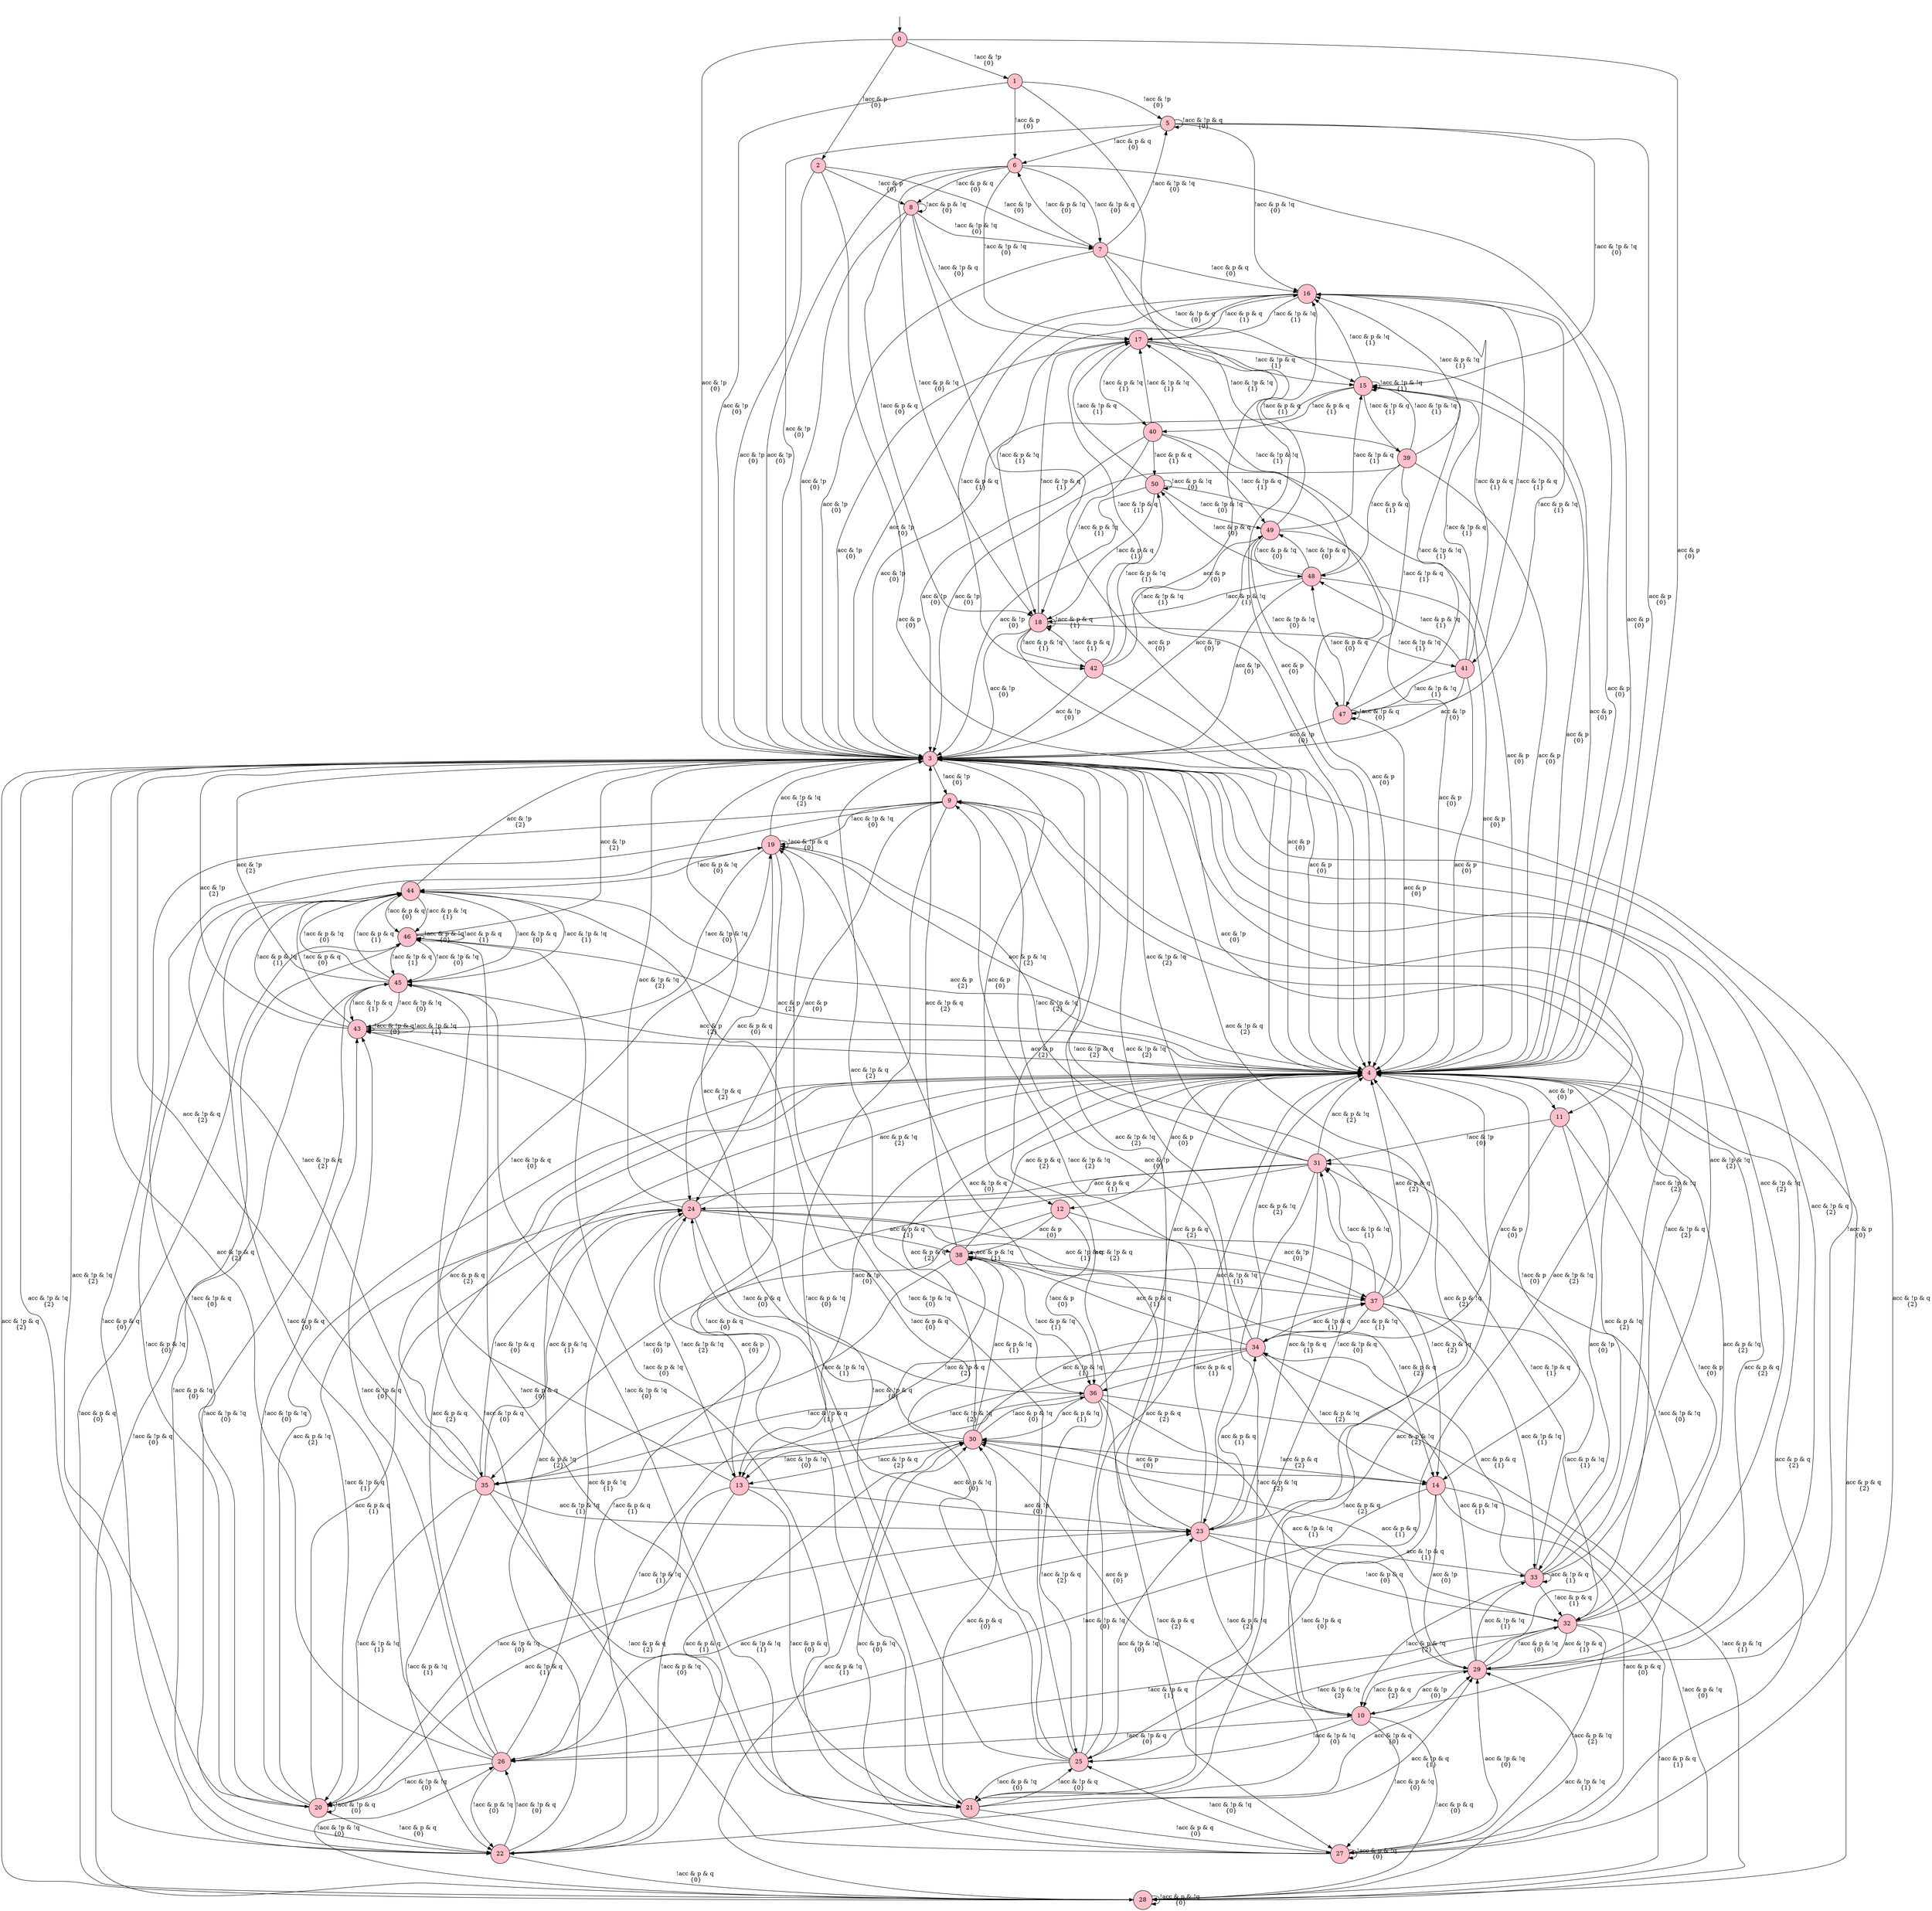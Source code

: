 digraph G {
    start [shape="none", label=""];
    start -> 0;
    0 [shape="circle", peripheries=1, style="filled", fillcolor="pink"];
    1 [shape="circle", peripheries=1, style="filled", fillcolor="pink"];
    2 [shape="circle", peripheries=1, style="filled", fillcolor="pink"];
    3 [shape="circle", peripheries=1, style="filled", fillcolor="pink"];
    4 [shape="circle", peripheries=1, style="filled", fillcolor="pink"];
    5 [shape="circle", peripheries=1, style="filled", fillcolor="pink"];
    6 [shape="circle", peripheries=1, style="filled", fillcolor="pink"];
    7 [shape="circle", peripheries=1, style="filled", fillcolor="pink"];
    8 [shape="circle", peripheries=1, style="filled", fillcolor="pink"];
    9 [shape="circle", peripheries=1, style="filled", fillcolor="pink"];
    10 [shape="circle", peripheries=1, style="filled", fillcolor="pink"];
    11 [shape="circle", peripheries=1, style="filled", fillcolor="pink"];
    12 [shape="circle", peripheries=1, style="filled", fillcolor="pink"];
    13 [shape="circle", peripheries=1, style="filled", fillcolor="pink"];
    14 [shape="circle", peripheries=1, style="filled", fillcolor="pink"];
    15 [shape="circle", peripheries=1, style="filled", fillcolor="pink"];
    16 [shape="circle", peripheries=1, style="filled", fillcolor="pink"];
    17 [shape="circle", peripheries=1, style="filled", fillcolor="pink"];
    18 [shape="circle", peripheries=1, style="filled", fillcolor="pink"];
    19 [shape="circle", peripheries=1, style="filled", fillcolor="pink"];
    20 [shape="circle", peripheries=1, style="filled", fillcolor="pink"];
    21 [shape="circle", peripheries=1, style="filled", fillcolor="pink"];
    22 [shape="circle", peripheries=1, style="filled", fillcolor="pink"];
    23 [shape="circle", peripheries=1, style="filled", fillcolor="pink"];
    24 [shape="circle", peripheries=1, style="filled", fillcolor="pink"];
    25 [shape="circle", peripheries=1, style="filled", fillcolor="pink"];
    26 [shape="circle", peripheries=1, style="filled", fillcolor="pink"];
    27 [shape="circle", peripheries=1, style="filled", fillcolor="pink"];
    28 [shape="circle", peripheries=1, style="filled", fillcolor="pink"];
    29 [shape="circle", peripheries=1, style="filled", fillcolor="pink"];
    30 [shape="circle", peripheries=1, style="filled", fillcolor="pink"];
    31 [shape="circle", peripheries=1, style="filled", fillcolor="pink"];
    32 [shape="circle", peripheries=1, style="filled", fillcolor="pink"];
    33 [shape="circle", peripheries=1, style="filled", fillcolor="pink"];
    34 [shape="circle", peripheries=1, style="filled", fillcolor="pink"];
    35 [shape="circle", peripheries=1, style="filled", fillcolor="pink"];
    36 [shape="circle", peripheries=1, style="filled", fillcolor="pink"];
    37 [shape="circle", peripheries=1, style="filled", fillcolor="pink"];
    38 [shape="circle", peripheries=1, style="filled", fillcolor="pink"];
    39 [shape="circle", peripheries=1, style="filled", fillcolor="pink"];
    40 [shape="circle", peripheries=1, style="filled", fillcolor="pink"];
    41 [shape="circle", peripheries=1, style="filled", fillcolor="pink"];
    42 [shape="circle", peripheries=1, style="filled", fillcolor="pink"];
    43 [shape="circle", peripheries=1, style="filled", fillcolor="pink"];
    44 [shape="circle", peripheries=1, style="filled", fillcolor="pink"];
    45 [shape="circle", peripheries=1, style="filled", fillcolor="pink"];
    46 [shape="circle", peripheries=1, style="filled", fillcolor="pink"];
    47 [shape="circle", peripheries=1, style="filled", fillcolor="pink"];
    48 [shape="circle", peripheries=1, style="filled", fillcolor="pink"];
    49 [shape="circle", peripheries=1, style="filled", fillcolor="pink"];
    50 [shape="circle", peripheries=1, style="filled", fillcolor="pink"];
    0 -> 1 [label="!acc & !p\n {0}"];
    0 -> 2 [label="!acc & p\n {0}"];
    0 -> 3 [label="acc & !p\n {0}"];
    0 -> 4 [label="acc & p\n {0}"];
    1 -> 3 [label="acc & !p\n {0}"];
    1 -> 4 [label="acc & p\n {0}"];
    1 -> 5 [label="!acc & !p\n {0}"];
    1 -> 6 [label="!acc & p\n {0}"];
    2 -> 3 [label="acc & !p\n {0}"];
    2 -> 4 [label="acc & p\n {0}"];
    2 -> 7 [label="!acc & !p\n {0}"];
    2 -> 8 [label="!acc & p\n {0}"];
    3 -> 9 [label="!acc & !p\n {0}"];
    3 -> 10 [label="!acc & p\n {0}"];
    3 -> 11 [label="acc & !p\n {0}"];
    3 -> 12 [label="acc & p\n {0}"];
    4 -> 11 [label="acc & !p\n {0}"];
    4 -> 12 [label="acc & p\n {0}"];
    4 -> 13 [label="!acc & !p\n {0}"];
    4 -> 14 [label="!acc & p\n {0}"];
    5 -> 3 [label="acc & !p\n {0}"];
    5 -> 4 [label="acc & p\n {0}"];
    5 -> 5 [label="!acc & !p & q\n {0}"];
    5 -> 6 [label="!acc & p & q\n {0}"];
    5 -> 15 [label="!acc & !p & !q\n {0}"];
    5 -> 16 [label="!acc & p & !q\n {0}"];
    6 -> 3 [label="acc & !p\n {0}"];
    6 -> 4 [label="acc & p\n {0}"];
    6 -> 7 [label="!acc & !p & q\n {0}"];
    6 -> 8 [label="!acc & p & q\n {0}"];
    6 -> 17 [label="!acc & !p & !q\n {0}"];
    6 -> 18 [label="!acc & p & !q\n {0}"];
    7 -> 3 [label="acc & !p\n {0}"];
    7 -> 4 [label="acc & p\n {0}"];
    7 -> 5 [label="!acc & !p & !q\n {0}"];
    7 -> 6 [label="!acc & p & !q\n {0}"];
    7 -> 15 [label="!acc & !p & q\n {0}"];
    7 -> 16 [label="!acc & p & q\n {0}"];
    8 -> 3 [label="acc & !p\n {0}"];
    8 -> 4 [label="acc & p\n {0}"];
    8 -> 7 [label="!acc & !p & !q\n {0}"];
    8 -> 8 [label="!acc & p & !q\n {0}"];
    8 -> 17 [label="!acc & !p & q\n {0}"];
    8 -> 18 [label="!acc & p & q\n {0}"];
    9 -> 19 [label="!acc & !p & !q\n {0}"];
    9 -> 20 [label="!acc & !p & q\n {0}"];
    9 -> 21 [label="!acc & p & !q\n {0}"];
    9 -> 22 [label="!acc & p & q\n {0}"];
    9 -> 23 [label="acc & !p\n {0}"];
    9 -> 24 [label="acc & p\n {0}"];
    10 -> 25 [label="!acc & !p & !q\n {0}"];
    10 -> 26 [label="!acc & !p & q\n {0}"];
    10 -> 27 [label="!acc & p & !q\n {0}"];
    10 -> 28 [label="!acc & p & q\n {0}"];
    10 -> 29 [label="acc & !p\n {0}"];
    10 -> 30 [label="acc & p\n {0}"];
    11 -> 31 [label="!acc & !p\n {0}"];
    11 -> 32 [label="!acc & p\n {0}"];
    11 -> 33 [label="acc & !p\n {0}"];
    11 -> 34 [label="acc & p\n {0}"];
    12 -> 35 [label="!acc & !p\n {0}"];
    12 -> 36 [label="!acc & p\n {0}"];
    12 -> 37 [label="acc & !p\n {0}"];
    12 -> 38 [label="acc & p\n {0}"];
    13 -> 19 [label="!acc & !p & q\n {0}"];
    13 -> 20 [label="!acc & !p & !q\n {0}"];
    13 -> 21 [label="!acc & p & q\n {0}"];
    13 -> 22 [label="!acc & p & !q\n {0}"];
    13 -> 23 [label="acc & !p\n {0}"];
    13 -> 24 [label="acc & p\n {0}"];
    14 -> 25 [label="!acc & !p & q\n {0}"];
    14 -> 26 [label="!acc & !p & !q\n {0}"];
    14 -> 27 [label="!acc & p & q\n {0}"];
    14 -> 28 [label="!acc & p & !q\n {0}"];
    14 -> 29 [label="acc & !p\n {0}"];
    14 -> 30 [label="acc & p\n {0}"];
    15 -> 3 [label="acc & !p\n {0}"];
    15 -> 4 [label="acc & p\n {0}"];
    15 -> 15 [label="!acc & !p & !q\n {1}"];
    15 -> 16 [label="!acc & p & !q\n {1}"];
    15 -> 39 [label="!acc & !p & q\n {1}"];
    15 -> 40 [label="!acc & p & q\n {1}"];
    16 -> 3 [label="acc & !p\n {0}"];
    16 -> 4 [label="acc & p\n {0}"];
    16 -> 17 [label="!acc & !p & !q\n {1}"];
    16 -> 18 [label="!acc & p & !q\n {1}"];
    16 -> 41 [label="!acc & !p & q\n {1}"];
    16 -> 42 [label="!acc & p & q\n {1}"];
    17 -> 3 [label="acc & !p\n {0}"];
    17 -> 4 [label="acc & p\n {0}"];
    17 -> 15 [label="!acc & !p & q\n {1}"];
    17 -> 16 [label="!acc & p & q\n {1}"];
    17 -> 39 [label="!acc & !p & !q\n {1}"];
    17 -> 40 [label="!acc & p & !q\n {1}"];
    18 -> 3 [label="acc & !p\n {0}"];
    18 -> 4 [label="acc & p\n {0}"];
    18 -> 17 [label="!acc & !p & q\n {1}"];
    18 -> 18 [label="!acc & p & q\n {1}"];
    18 -> 41 [label="!acc & !p & !q\n {1}"];
    18 -> 42 [label="!acc & p & !q\n {1}"];
    19 -> 3 [label="acc & !p & !q\n {2}"];
    19 -> 4 [label="acc & p & !q\n {2}"];
    19 -> 19 [label="!acc & !p & q\n {0}"];
    19 -> 21 [label="!acc & p & q\n {0}"];
    19 -> 23 [label="acc & !p & q\n {0}"];
    19 -> 24 [label="acc & p & q\n {0}"];
    19 -> 43 [label="!acc & !p & !q\n {0}"];
    19 -> 44 [label="!acc & p & !q\n {0}"];
    20 -> 3 [label="acc & !p & !q\n {2}"];
    20 -> 4 [label="acc & p & !q\n {2}"];
    20 -> 20 [label="!acc & !p & q\n {0}"];
    20 -> 22 [label="!acc & p & q\n {0}"];
    20 -> 23 [label="acc & !p & q\n {1}"];
    20 -> 24 [label="acc & p & q\n {1}"];
    20 -> 43 [label="!acc & !p & !q\n {0}"];
    20 -> 44 [label="!acc & p & !q\n {0}"];
    21 -> 3 [label="acc & !p & !q\n {2}"];
    21 -> 4 [label="acc & p & !q\n {2}"];
    21 -> 25 [label="!acc & !p & q\n {0}"];
    21 -> 27 [label="!acc & p & q\n {0}"];
    21 -> 29 [label="acc & !p & q\n {0}"];
    21 -> 30 [label="acc & p & q\n {0}"];
    21 -> 45 [label="!acc & !p & !q\n {0}"];
    21 -> 46 [label="!acc & p & !q\n {0}"];
    22 -> 3 [label="acc & !p & !q\n {2}"];
    22 -> 4 [label="acc & p & !q\n {2}"];
    22 -> 26 [label="!acc & !p & q\n {0}"];
    22 -> 28 [label="!acc & p & q\n {0}"];
    22 -> 29 [label="acc & !p & q\n {1}"];
    22 -> 30 [label="acc & p & q\n {1}"];
    22 -> 45 [label="!acc & !p & !q\n {0}"];
    22 -> 46 [label="!acc & p & !q\n {0}"];
    23 -> 3 [label="acc & !p & !q\n {2}"];
    23 -> 4 [label="acc & p & !q\n {2}"];
    23 -> 9 [label="!acc & !p & !q\n {2}"];
    23 -> 10 [label="!acc & p & !q\n {2}"];
    23 -> 31 [label="!acc & !p & q\n {0}"];
    23 -> 32 [label="!acc & p & q\n {0}"];
    23 -> 33 [label="acc & !p & q\n {1}"];
    23 -> 34 [label="acc & p & q\n {1}"];
    24 -> 3 [label="acc & !p & !q\n {2}"];
    24 -> 4 [label="acc & p & !q\n {2}"];
    24 -> 13 [label="!acc & !p & !q\n {2}"];
    24 -> 14 [label="!acc & p & !q\n {2}"];
    24 -> 35 [label="!acc & !p & q\n {0}"];
    24 -> 36 [label="!acc & p & q\n {0}"];
    24 -> 37 [label="acc & !p & q\n {1}"];
    24 -> 38 [label="acc & p & q\n {1}"];
    25 -> 3 [label="acc & !p & q\n {2}"];
    25 -> 4 [label="acc & p & q\n {2}"];
    25 -> 19 [label="!acc & !p & !q\n {0}"];
    25 -> 21 [label="!acc & p & !q\n {0}"];
    25 -> 23 [label="acc & !p & !q\n {0}"];
    25 -> 24 [label="acc & p & !q\n {0}"];
    25 -> 43 [label="!acc & !p & q\n {0}"];
    25 -> 44 [label="!acc & p & q\n {0}"];
    26 -> 3 [label="acc & !p & q\n {2}"];
    26 -> 4 [label="acc & p & q\n {2}"];
    26 -> 20 [label="!acc & !p & !q\n {0}"];
    26 -> 22 [label="!acc & p & !q\n {0}"];
    26 -> 23 [label="acc & !p & !q\n {1}"];
    26 -> 24 [label="acc & p & !q\n {1}"];
    26 -> 43 [label="!acc & !p & q\n {0}"];
    26 -> 44 [label="!acc & p & q\n {0}"];
    27 -> 3 [label="acc & !p & q\n {2}"];
    27 -> 4 [label="acc & p & q\n {2}"];
    27 -> 25 [label="!acc & !p & !q\n {0}"];
    27 -> 27 [label="!acc & p & !q\n {0}"];
    27 -> 29 [label="acc & !p & !q\n {0}"];
    27 -> 30 [label="acc & p & !q\n {0}"];
    27 -> 45 [label="!acc & !p & q\n {0}"];
    27 -> 46 [label="!acc & p & q\n {0}"];
    28 -> 3 [label="acc & !p & q\n {2}"];
    28 -> 4 [label="acc & p & q\n {2}"];
    28 -> 26 [label="!acc & !p & !q\n {0}"];
    28 -> 28 [label="!acc & p & !q\n {0}"];
    28 -> 29 [label="acc & !p & !q\n {1}"];
    28 -> 30 [label="acc & p & !q\n {1}"];
    28 -> 45 [label="!acc & !p & q\n {0}"];
    28 -> 46 [label="!acc & p & q\n {0}"];
    29 -> 3 [label="acc & !p & q\n {2}"];
    29 -> 4 [label="acc & p & q\n {2}"];
    29 -> 9 [label="!acc & !p & q\n {2}"];
    29 -> 10 [label="!acc & p & q\n {2}"];
    29 -> 31 [label="!acc & !p & !q\n {0}"];
    29 -> 32 [label="!acc & p & !q\n {0}"];
    29 -> 33 [label="acc & !p & !q\n {1}"];
    29 -> 34 [label="acc & p & !q\n {1}"];
    30 -> 3 [label="acc & !p & q\n {2}"];
    30 -> 4 [label="acc & p & q\n {2}"];
    30 -> 13 [label="!acc & !p & q\n {2}"];
    30 -> 14 [label="!acc & p & q\n {2}"];
    30 -> 35 [label="!acc & !p & !q\n {0}"];
    30 -> 36 [label="!acc & p & !q\n {0}"];
    30 -> 37 [label="acc & !p & !q\n {1}"];
    30 -> 38 [label="acc & p & !q\n {1}"];
    31 -> 3 [label="acc & !p & !q\n {2}"];
    31 -> 4 [label="acc & p & !q\n {2}"];
    31 -> 19 [label="!acc & !p & !q\n {2}"];
    31 -> 20 [label="!acc & !p & q\n {1}"];
    31 -> 21 [label="!acc & p & !q\n {2}"];
    31 -> 22 [label="!acc & p & q\n {1}"];
    31 -> 23 [label="acc & !p & q\n {1}"];
    31 -> 24 [label="acc & p & q\n {1}"];
    32 -> 3 [label="acc & !p & !q\n {2}"];
    32 -> 4 [label="acc & p & !q\n {2}"];
    32 -> 25 [label="!acc & !p & !q\n {2}"];
    32 -> 26 [label="!acc & !p & q\n {1}"];
    32 -> 27 [label="!acc & p & !q\n {2}"];
    32 -> 28 [label="!acc & p & q\n {1}"];
    32 -> 29 [label="acc & !p & q\n {1}"];
    32 -> 30 [label="acc & p & q\n {1}"];
    33 -> 3 [label="acc & !p & !q\n {2}"];
    33 -> 4 [label="acc & p & !q\n {2}"];
    33 -> 9 [label="!acc & !p & !q\n {2}"];
    33 -> 10 [label="!acc & p & !q\n {2}"];
    33 -> 31 [label="!acc & !p & q\n {1}"];
    33 -> 32 [label="!acc & p & q\n {1}"];
    33 -> 33 [label="acc & !p & q\n {1}"];
    33 -> 34 [label="acc & p & q\n {1}"];
    34 -> 3 [label="acc & !p & !q\n {2}"];
    34 -> 4 [label="acc & p & !q\n {2}"];
    34 -> 13 [label="!acc & !p & !q\n {2}"];
    34 -> 14 [label="!acc & p & !q\n {2}"];
    34 -> 35 [label="!acc & !p & q\n {1}"];
    34 -> 36 [label="!acc & p & q\n {1}"];
    34 -> 37 [label="acc & !p & q\n {1}"];
    34 -> 38 [label="acc & p & q\n {1}"];
    35 -> 3 [label="acc & !p & q\n {2}"];
    35 -> 4 [label="acc & p & q\n {2}"];
    35 -> 19 [label="!acc & !p & q\n {2}"];
    35 -> 20 [label="!acc & !p & !q\n {1}"];
    35 -> 21 [label="!acc & p & q\n {2}"];
    35 -> 22 [label="!acc & p & !q\n {1}"];
    35 -> 23 [label="acc & !p & !q\n {1}"];
    35 -> 24 [label="acc & p & !q\n {1}"];
    36 -> 3 [label="acc & !p & q\n {2}"];
    36 -> 4 [label="acc & p & q\n {2}"];
    36 -> 25 [label="!acc & !p & q\n {2}"];
    36 -> 26 [label="!acc & !p & !q\n {1}"];
    36 -> 27 [label="!acc & p & q\n {2}"];
    36 -> 28 [label="!acc & p & !q\n {1}"];
    36 -> 29 [label="acc & !p & !q\n {1}"];
    36 -> 30 [label="acc & p & !q\n {1}"];
    37 -> 3 [label="acc & !p & q\n {2}"];
    37 -> 4 [label="acc & p & q\n {2}"];
    37 -> 9 [label="!acc & !p & q\n {2}"];
    37 -> 10 [label="!acc & p & q\n {2}"];
    37 -> 31 [label="!acc & !p & !q\n {1}"];
    37 -> 32 [label="!acc & p & !q\n {1}"];
    37 -> 33 [label="acc & !p & !q\n {1}"];
    37 -> 34 [label="acc & p & !q\n {1}"];
    38 -> 3 [label="acc & !p & q\n {2}"];
    38 -> 4 [label="acc & p & q\n {2}"];
    38 -> 13 [label="!acc & !p & q\n {2}"];
    38 -> 14 [label="!acc & p & q\n {2}"];
    38 -> 35 [label="!acc & !p & !q\n {1}"];
    38 -> 36 [label="!acc & p & !q\n {1}"];
    38 -> 37 [label="acc & !p & !q\n {1}"];
    38 -> 38 [label="acc & p & !q\n {1}"];
    39 -> 3 [label="acc & !p\n {0}"];
    39 -> 4 [label="acc & p\n {0}"];
    39 -> 15 [label="!acc & !p & !q\n {1}"];
    39 -> 16 [label="!acc & p & !q\n {1}"];
    39 -> 47 [label="!acc & !p & q\n {1}"];
    39 -> 48 [label="!acc & p & q\n {1}"];
    40 -> 3 [label="acc & !p\n {0}"];
    40 -> 4 [label="acc & p\n {0}"];
    40 -> 17 [label="!acc & !p & !q\n {1}"];
    40 -> 18 [label="!acc & p & !q\n {1}"];
    40 -> 49 [label="!acc & !p & q\n {1}"];
    40 -> 50 [label="!acc & p & q\n {1}"];
    41 -> 3 [label="acc & !p\n {0}"];
    41 -> 4 [label="acc & p\n {0}"];
    41 -> 15 [label="!acc & !p & q\n {1}"];
    41 -> 16 [label="!acc & p & q\n {1}"];
    41 -> 47 [label="!acc & !p & !q\n {1}"];
    41 -> 48 [label="!acc & p & !q\n {1}"];
    42 -> 3 [label="acc & !p\n {0}"];
    42 -> 4 [label="acc & p\n {0}"];
    42 -> 17 [label="!acc & !p & q\n {1}"];
    42 -> 18 [label="!acc & p & q\n {1}"];
    42 -> 49 [label="!acc & !p & !q\n {1}"];
    42 -> 50 [label="!acc & p & !q\n {1}"];
    43 -> 3 [label="acc & !p\n {2}"];
    43 -> 4 [label="acc & p\n {2}"];
    43 -> 43 [label="!acc & !p & q\n {0}"];
    43 -> 43 [label="!acc & !p & !q\n {1}"];
    43 -> 44 [label="!acc & p & q\n {0}"];
    43 -> 44 [label="!acc & p & !q\n {1}"];
    44 -> 3 [label="acc & !p\n {2}"];
    44 -> 4 [label="acc & p\n {2}"];
    44 -> 45 [label="!acc & !p & q\n {0}"];
    44 -> 45 [label="!acc & !p & !q\n {1}"];
    44 -> 46 [label="!acc & p & q\n {0}"];
    44 -> 46 [label="!acc & p & !q\n {1}"];
    45 -> 3 [label="acc & !p\n {2}"];
    45 -> 4 [label="acc & p\n {2}"];
    45 -> 43 [label="!acc & !p & !q\n {0}"];
    45 -> 43 [label="!acc & !p & q\n {1}"];
    45 -> 44 [label="!acc & p & !q\n {0}"];
    45 -> 44 [label="!acc & p & q\n {1}"];
    46 -> 3 [label="acc & !p\n {2}"];
    46 -> 4 [label="acc & p\n {2}"];
    46 -> 45 [label="!acc & !p & !q\n {0}"];
    46 -> 45 [label="!acc & !p & q\n {1}"];
    46 -> 46 [label="!acc & p & !q\n {0}"];
    46 -> 46 [label="!acc & p & q\n {1}"];
    47 -> 3 [label="acc & !p\n {0}"];
    47 -> 4 [label="acc & p\n {0}"];
    47 -> 15 [label="!acc & !p & !q\n {1}"];
    47 -> 16 [label="!acc & p & !q\n {1}"];
    47 -> 47 [label="!acc & !p & q\n {0}"];
    47 -> 48 [label="!acc & p & q\n {0}"];
    48 -> 3 [label="acc & !p\n {0}"];
    48 -> 4 [label="acc & p\n {0}"];
    48 -> 17 [label="!acc & !p & !q\n {1}"];
    48 -> 18 [label="!acc & p & !q\n {1}"];
    48 -> 49 [label="!acc & !p & q\n {0}"];
    48 -> 50 [label="!acc & p & q\n {0}"];
    49 -> 3 [label="acc & !p\n {0}"];
    49 -> 4 [label="acc & p\n {0}"];
    49 -> 15 [label="!acc & !p & q\n {1}"];
    49 -> 16 [label="!acc & p & q\n {1}"];
    49 -> 47 [label="!acc & !p & !q\n {0}"];
    49 -> 48 [label="!acc & p & !q\n {0}"];
    50 -> 3 [label="acc & !p\n {0}"];
    50 -> 4 [label="acc & p\n {0}"];
    50 -> 17 [label="!acc & !p & q\n {1}"];
    50 -> 18 [label="!acc & p & q\n {1}"];
    50 -> 49 [label="!acc & !p & !q\n {0}"];
    50 -> 50 [label="!acc & p & !q\n {0}"];
}
